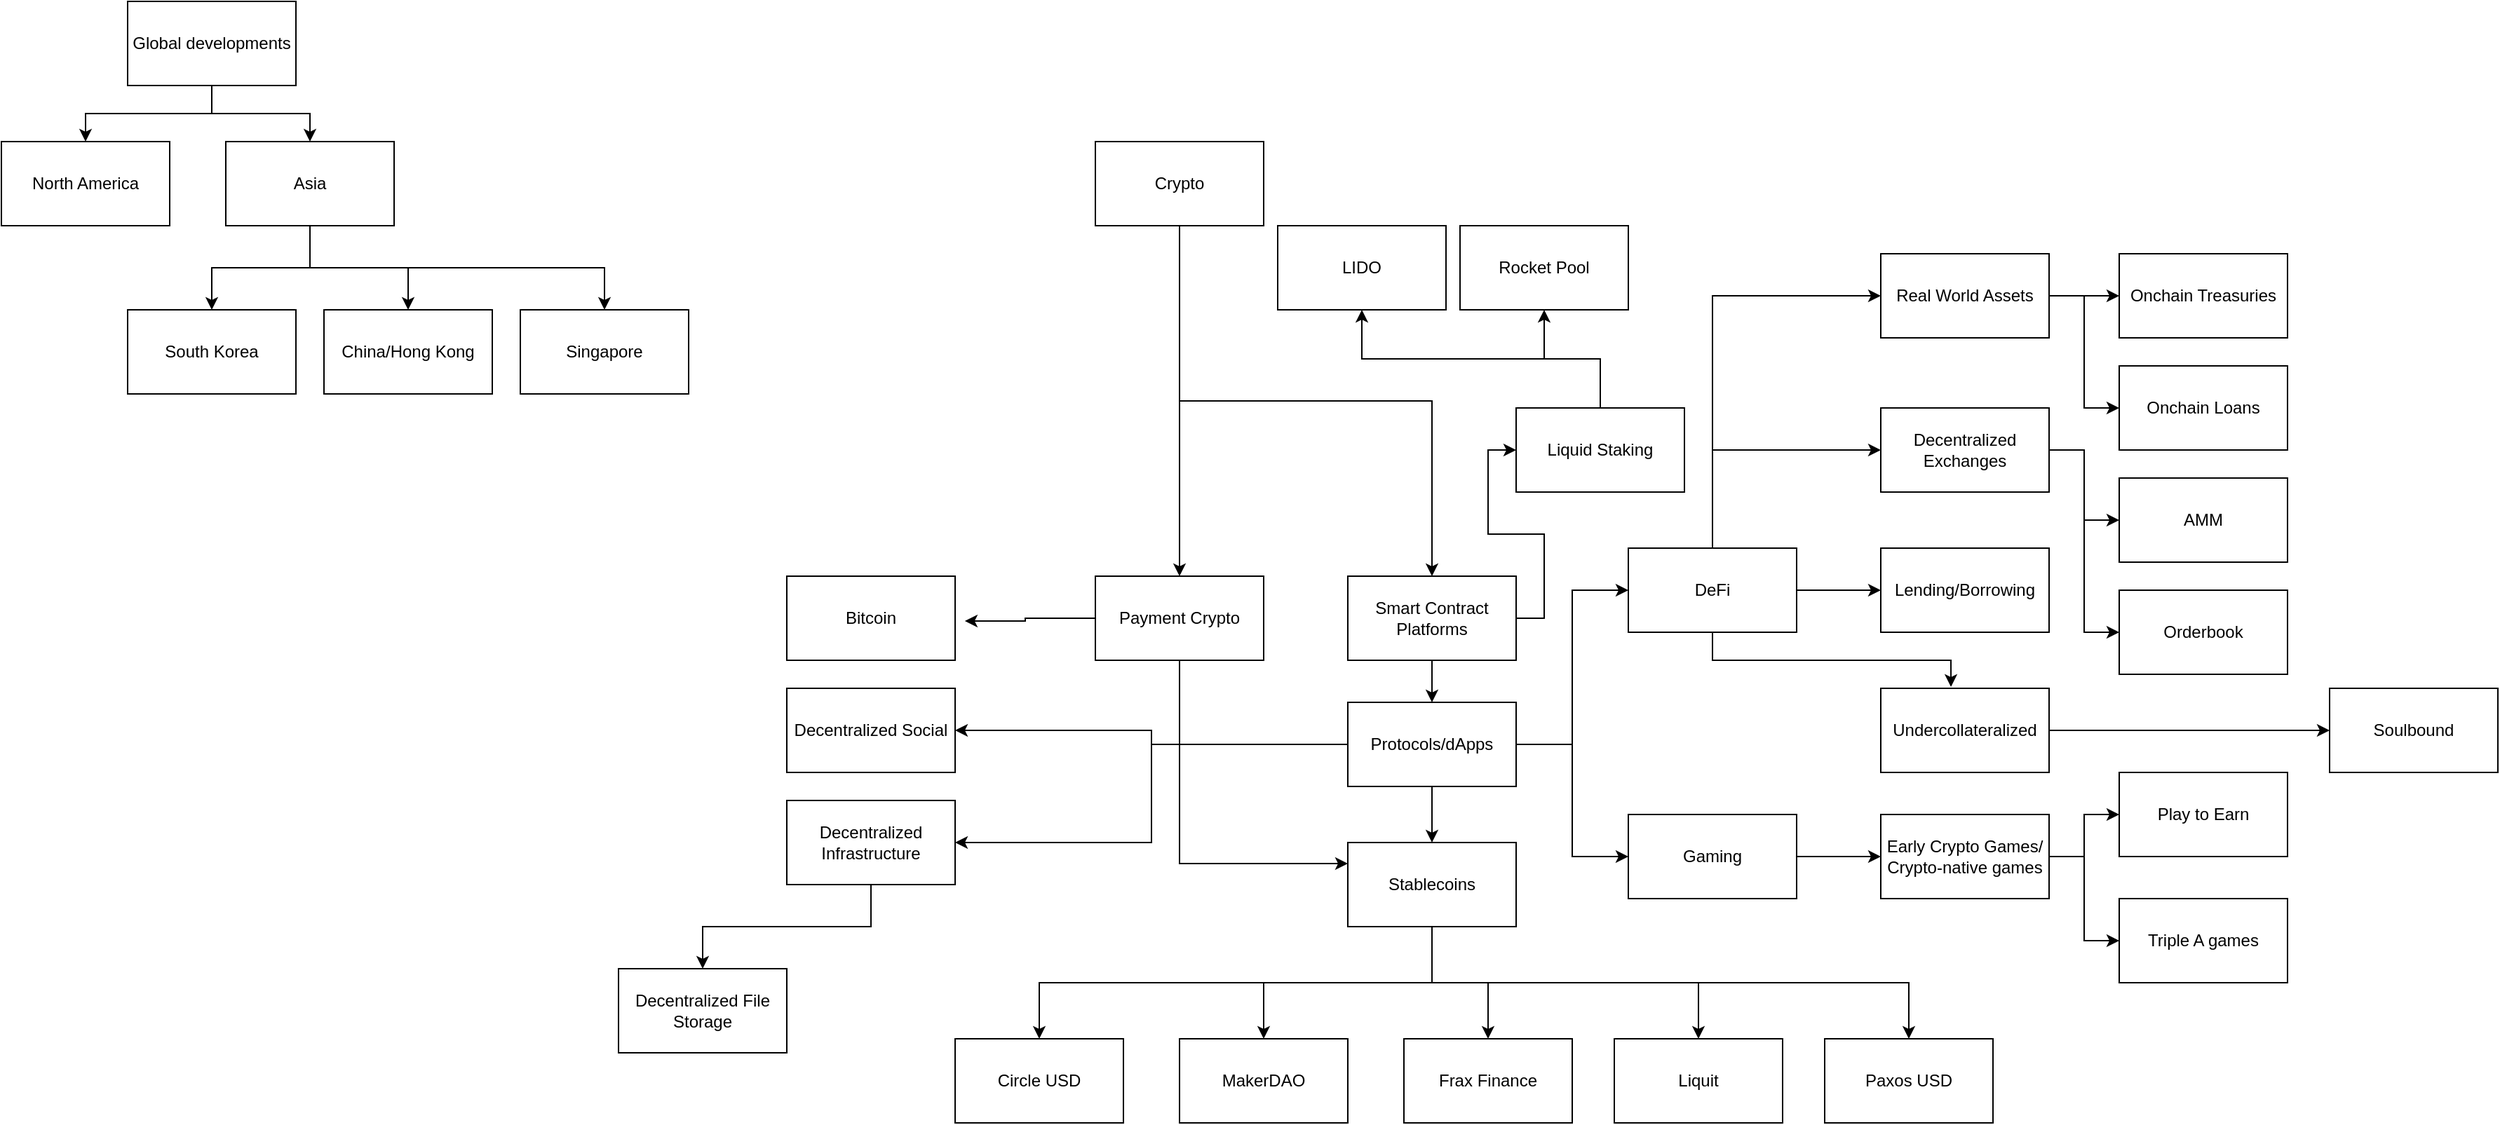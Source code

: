 <mxfile version="20.8.5" type="github">
  <diagram id="3eHicAqN5X4lOoIQ3E1A" name="Page-1">
    <mxGraphModel dx="3115" dy="737" grid="1" gridSize="10" guides="1" tooltips="1" connect="1" arrows="1" fold="1" page="1" pageScale="1" pageWidth="1920" pageHeight="1200" math="0" shadow="0">
      <root>
        <mxCell id="0" />
        <mxCell id="1" parent="0" />
        <mxCell id="6zNmI5sbzaLCzPCIBvBJ-7" style="edgeStyle=orthogonalEdgeStyle;rounded=0;orthogonalLoop=1;jettySize=auto;html=1;exitX=0.5;exitY=1;exitDx=0;exitDy=0;" parent="1" source="6zNmI5sbzaLCzPCIBvBJ-1" target="6zNmI5sbzaLCzPCIBvBJ-3" edge="1">
          <mxGeometry relative="1" as="geometry" />
        </mxCell>
        <mxCell id="6zNmI5sbzaLCzPCIBvBJ-11" style="edgeStyle=orthogonalEdgeStyle;rounded=0;orthogonalLoop=1;jettySize=auto;html=1;exitX=0.5;exitY=1;exitDx=0;exitDy=0;entryX=0.5;entryY=0;entryDx=0;entryDy=0;" parent="1" source="6zNmI5sbzaLCzPCIBvBJ-1" target="6zNmI5sbzaLCzPCIBvBJ-2" edge="1">
          <mxGeometry relative="1" as="geometry" />
        </mxCell>
        <mxCell id="6zNmI5sbzaLCzPCIBvBJ-1" value="Crypto" style="rounded=0;whiteSpace=wrap;html=1;fillColor=#FFFFFF;" parent="1" vertex="1">
          <mxGeometry x="520" y="160" width="120" height="60" as="geometry" />
        </mxCell>
        <mxCell id="6zNmI5sbzaLCzPCIBvBJ-15" style="edgeStyle=orthogonalEdgeStyle;rounded=0;orthogonalLoop=1;jettySize=auto;html=1;exitX=0.5;exitY=1;exitDx=0;exitDy=0;entryX=0;entryY=0.25;entryDx=0;entryDy=0;" parent="1" source="6zNmI5sbzaLCzPCIBvBJ-2" target="6zNmI5sbzaLCzPCIBvBJ-13" edge="1">
          <mxGeometry relative="1" as="geometry" />
        </mxCell>
        <mxCell id="2RjPUOcPE3Qf726Q0wJO-13" style="edgeStyle=orthogonalEdgeStyle;rounded=0;orthogonalLoop=1;jettySize=auto;html=1;exitX=0;exitY=0.5;exitDx=0;exitDy=0;entryX=1.058;entryY=0.533;entryDx=0;entryDy=0;entryPerimeter=0;" edge="1" parent="1" source="6zNmI5sbzaLCzPCIBvBJ-2" target="2RjPUOcPE3Qf726Q0wJO-12">
          <mxGeometry relative="1" as="geometry" />
        </mxCell>
        <mxCell id="6zNmI5sbzaLCzPCIBvBJ-2" value="Payment Crypto" style="rounded=0;whiteSpace=wrap;html=1;" parent="1" vertex="1">
          <mxGeometry x="520" y="470" width="120" height="60" as="geometry" />
        </mxCell>
        <mxCell id="6zNmI5sbzaLCzPCIBvBJ-6" style="edgeStyle=orthogonalEdgeStyle;rounded=0;orthogonalLoop=1;jettySize=auto;html=1;exitX=0.5;exitY=1;exitDx=0;exitDy=0;entryX=0.5;entryY=0;entryDx=0;entryDy=0;" parent="1" source="6zNmI5sbzaLCzPCIBvBJ-3" target="6zNmI5sbzaLCzPCIBvBJ-4" edge="1">
          <mxGeometry relative="1" as="geometry" />
        </mxCell>
        <mxCell id="2RjPUOcPE3Qf726Q0wJO-37" style="edgeStyle=orthogonalEdgeStyle;rounded=0;orthogonalLoop=1;jettySize=auto;html=1;exitX=1;exitY=0.5;exitDx=0;exitDy=0;entryX=0;entryY=0.5;entryDx=0;entryDy=0;" edge="1" parent="1" source="6zNmI5sbzaLCzPCIBvBJ-3" target="2RjPUOcPE3Qf726Q0wJO-34">
          <mxGeometry relative="1" as="geometry" />
        </mxCell>
        <mxCell id="6zNmI5sbzaLCzPCIBvBJ-3" value="Smart Contract Platforms" style="rounded=0;whiteSpace=wrap;html=1;" parent="1" vertex="1">
          <mxGeometry x="700" y="470" width="120" height="60" as="geometry" />
        </mxCell>
        <mxCell id="6zNmI5sbzaLCzPCIBvBJ-14" style="edgeStyle=orthogonalEdgeStyle;rounded=0;orthogonalLoop=1;jettySize=auto;html=1;exitX=0.5;exitY=1;exitDx=0;exitDy=0;entryX=0.5;entryY=0;entryDx=0;entryDy=0;" parent="1" source="6zNmI5sbzaLCzPCIBvBJ-4" target="6zNmI5sbzaLCzPCIBvBJ-13" edge="1">
          <mxGeometry relative="1" as="geometry" />
        </mxCell>
        <mxCell id="6zNmI5sbzaLCzPCIBvBJ-17" style="edgeStyle=orthogonalEdgeStyle;rounded=0;orthogonalLoop=1;jettySize=auto;html=1;exitX=1;exitY=0.5;exitDx=0;exitDy=0;entryX=0;entryY=0.5;entryDx=0;entryDy=0;" parent="1" source="6zNmI5sbzaLCzPCIBvBJ-4" target="6zNmI5sbzaLCzPCIBvBJ-16" edge="1">
          <mxGeometry relative="1" as="geometry" />
        </mxCell>
        <mxCell id="6zNmI5sbzaLCzPCIBvBJ-19" style="edgeStyle=orthogonalEdgeStyle;rounded=0;orthogonalLoop=1;jettySize=auto;html=1;exitX=1;exitY=0.5;exitDx=0;exitDy=0;entryX=0;entryY=0.5;entryDx=0;entryDy=0;" parent="1" source="6zNmI5sbzaLCzPCIBvBJ-4" target="6zNmI5sbzaLCzPCIBvBJ-18" edge="1">
          <mxGeometry relative="1" as="geometry" />
        </mxCell>
        <mxCell id="2RjPUOcPE3Qf726Q0wJO-50" style="edgeStyle=orthogonalEdgeStyle;rounded=0;orthogonalLoop=1;jettySize=auto;html=1;exitX=0;exitY=0.5;exitDx=0;exitDy=0;entryX=1;entryY=0.5;entryDx=0;entryDy=0;" edge="1" parent="1" source="6zNmI5sbzaLCzPCIBvBJ-4" target="2RjPUOcPE3Qf726Q0wJO-49">
          <mxGeometry relative="1" as="geometry" />
        </mxCell>
        <mxCell id="2RjPUOcPE3Qf726Q0wJO-57" style="edgeStyle=orthogonalEdgeStyle;rounded=0;orthogonalLoop=1;jettySize=auto;html=1;exitX=0;exitY=0.5;exitDx=0;exitDy=0;entryX=1;entryY=0.5;entryDx=0;entryDy=0;" edge="1" parent="1" source="6zNmI5sbzaLCzPCIBvBJ-4" target="2RjPUOcPE3Qf726Q0wJO-56">
          <mxGeometry relative="1" as="geometry" />
        </mxCell>
        <mxCell id="6zNmI5sbzaLCzPCIBvBJ-4" value="Protocols/dApps" style="rounded=0;whiteSpace=wrap;html=1;" parent="1" vertex="1">
          <mxGeometry x="700" y="560" width="120" height="60" as="geometry" />
        </mxCell>
        <mxCell id="2RjPUOcPE3Qf726Q0wJO-5" style="edgeStyle=orthogonalEdgeStyle;rounded=0;orthogonalLoop=1;jettySize=auto;html=1;exitX=0.5;exitY=1;exitDx=0;exitDy=0;" edge="1" parent="1" source="6zNmI5sbzaLCzPCIBvBJ-13" target="2RjPUOcPE3Qf726Q0wJO-2">
          <mxGeometry relative="1" as="geometry" />
        </mxCell>
        <mxCell id="2RjPUOcPE3Qf726Q0wJO-6" style="edgeStyle=orthogonalEdgeStyle;rounded=0;orthogonalLoop=1;jettySize=auto;html=1;exitX=0.5;exitY=1;exitDx=0;exitDy=0;" edge="1" parent="1" source="6zNmI5sbzaLCzPCIBvBJ-13" target="2RjPUOcPE3Qf726Q0wJO-3">
          <mxGeometry relative="1" as="geometry" />
        </mxCell>
        <mxCell id="2RjPUOcPE3Qf726Q0wJO-7" style="edgeStyle=orthogonalEdgeStyle;rounded=0;orthogonalLoop=1;jettySize=auto;html=1;exitX=0.5;exitY=1;exitDx=0;exitDy=0;" edge="1" parent="1" source="6zNmI5sbzaLCzPCIBvBJ-13" target="2RjPUOcPE3Qf726Q0wJO-4">
          <mxGeometry relative="1" as="geometry" />
        </mxCell>
        <mxCell id="2RjPUOcPE3Qf726Q0wJO-9" style="edgeStyle=orthogonalEdgeStyle;rounded=0;orthogonalLoop=1;jettySize=auto;html=1;exitX=0.5;exitY=1;exitDx=0;exitDy=0;" edge="1" parent="1" source="6zNmI5sbzaLCzPCIBvBJ-13" target="2RjPUOcPE3Qf726Q0wJO-8">
          <mxGeometry relative="1" as="geometry" />
        </mxCell>
        <mxCell id="2RjPUOcPE3Qf726Q0wJO-11" style="edgeStyle=orthogonalEdgeStyle;rounded=0;orthogonalLoop=1;jettySize=auto;html=1;exitX=0.5;exitY=1;exitDx=0;exitDy=0;" edge="1" parent="1" source="6zNmI5sbzaLCzPCIBvBJ-13" target="2RjPUOcPE3Qf726Q0wJO-10">
          <mxGeometry relative="1" as="geometry" />
        </mxCell>
        <mxCell id="6zNmI5sbzaLCzPCIBvBJ-13" value="Stablecoins" style="rounded=0;whiteSpace=wrap;html=1;" parent="1" vertex="1">
          <mxGeometry x="700" y="660" width="120" height="60" as="geometry" />
        </mxCell>
        <mxCell id="6zNmI5sbzaLCzPCIBvBJ-22" style="edgeStyle=orthogonalEdgeStyle;rounded=0;orthogonalLoop=1;jettySize=auto;html=1;exitX=0.5;exitY=0;exitDx=0;exitDy=0;entryX=0;entryY=0.5;entryDx=0;entryDy=0;" parent="1" source="6zNmI5sbzaLCzPCIBvBJ-16" target="6zNmI5sbzaLCzPCIBvBJ-20" edge="1">
          <mxGeometry relative="1" as="geometry" />
        </mxCell>
        <mxCell id="6zNmI5sbzaLCzPCIBvBJ-24" style="edgeStyle=orthogonalEdgeStyle;rounded=0;orthogonalLoop=1;jettySize=auto;html=1;exitX=1;exitY=0.5;exitDx=0;exitDy=0;entryX=0;entryY=0.5;entryDx=0;entryDy=0;" parent="1" source="6zNmI5sbzaLCzPCIBvBJ-16" target="6zNmI5sbzaLCzPCIBvBJ-23" edge="1">
          <mxGeometry relative="1" as="geometry" />
        </mxCell>
        <mxCell id="6zNmI5sbzaLCzPCIBvBJ-26" style="edgeStyle=orthogonalEdgeStyle;rounded=0;orthogonalLoop=1;jettySize=auto;html=1;exitX=0.5;exitY=1;exitDx=0;exitDy=0;entryX=0.417;entryY=-0.017;entryDx=0;entryDy=0;entryPerimeter=0;" parent="1" source="6zNmI5sbzaLCzPCIBvBJ-16" target="6zNmI5sbzaLCzPCIBvBJ-25" edge="1">
          <mxGeometry relative="1" as="geometry" />
        </mxCell>
        <mxCell id="2RjPUOcPE3Qf726Q0wJO-1" style="edgeStyle=orthogonalEdgeStyle;rounded=0;orthogonalLoop=1;jettySize=auto;html=1;exitX=0.5;exitY=0;exitDx=0;exitDy=0;entryX=0;entryY=0.5;entryDx=0;entryDy=0;" edge="1" parent="1" source="6zNmI5sbzaLCzPCIBvBJ-16" target="6zNmI5sbzaLCzPCIBvBJ-27">
          <mxGeometry relative="1" as="geometry" />
        </mxCell>
        <mxCell id="6zNmI5sbzaLCzPCIBvBJ-16" value="DeFi" style="rounded=0;whiteSpace=wrap;html=1;" parent="1" vertex="1">
          <mxGeometry x="900" y="450" width="120" height="60" as="geometry" />
        </mxCell>
        <mxCell id="2RjPUOcPE3Qf726Q0wJO-44" style="edgeStyle=orthogonalEdgeStyle;rounded=0;orthogonalLoop=1;jettySize=auto;html=1;exitX=1;exitY=0.5;exitDx=0;exitDy=0;entryX=0;entryY=0.5;entryDx=0;entryDy=0;" edge="1" parent="1" source="6zNmI5sbzaLCzPCIBvBJ-18" target="2RjPUOcPE3Qf726Q0wJO-43">
          <mxGeometry relative="1" as="geometry" />
        </mxCell>
        <mxCell id="6zNmI5sbzaLCzPCIBvBJ-18" value="Gaming" style="rounded=0;whiteSpace=wrap;html=1;" parent="1" vertex="1">
          <mxGeometry x="900" y="640" width="120" height="60" as="geometry" />
        </mxCell>
        <mxCell id="2RjPUOcPE3Qf726Q0wJO-20" style="edgeStyle=orthogonalEdgeStyle;rounded=0;orthogonalLoop=1;jettySize=auto;html=1;exitX=1;exitY=0.5;exitDx=0;exitDy=0;entryX=0;entryY=0.5;entryDx=0;entryDy=0;" edge="1" parent="1" source="6zNmI5sbzaLCzPCIBvBJ-20" target="2RjPUOcPE3Qf726Q0wJO-18">
          <mxGeometry relative="1" as="geometry" />
        </mxCell>
        <mxCell id="2RjPUOcPE3Qf726Q0wJO-21" style="edgeStyle=orthogonalEdgeStyle;rounded=0;orthogonalLoop=1;jettySize=auto;html=1;exitX=1;exitY=0.5;exitDx=0;exitDy=0;entryX=0;entryY=0.5;entryDx=0;entryDy=0;" edge="1" parent="1" source="6zNmI5sbzaLCzPCIBvBJ-20" target="2RjPUOcPE3Qf726Q0wJO-19">
          <mxGeometry relative="1" as="geometry" />
        </mxCell>
        <mxCell id="6zNmI5sbzaLCzPCIBvBJ-20" value="Decentralized Exchanges" style="rounded=0;whiteSpace=wrap;html=1;" parent="1" vertex="1">
          <mxGeometry x="1080" y="350" width="120" height="60" as="geometry" />
        </mxCell>
        <mxCell id="6zNmI5sbzaLCzPCIBvBJ-23" value="Lending/Borrowing" style="rounded=0;whiteSpace=wrap;html=1;" parent="1" vertex="1">
          <mxGeometry x="1080" y="450" width="120" height="60" as="geometry" />
        </mxCell>
        <mxCell id="2RjPUOcPE3Qf726Q0wJO-55" style="edgeStyle=orthogonalEdgeStyle;rounded=0;orthogonalLoop=1;jettySize=auto;html=1;exitX=1;exitY=0.5;exitDx=0;exitDy=0;entryX=0;entryY=0.5;entryDx=0;entryDy=0;" edge="1" parent="1" source="6zNmI5sbzaLCzPCIBvBJ-25" target="2RjPUOcPE3Qf726Q0wJO-54">
          <mxGeometry relative="1" as="geometry" />
        </mxCell>
        <mxCell id="6zNmI5sbzaLCzPCIBvBJ-25" value="Undercollateralized" style="rounded=0;whiteSpace=wrap;html=1;" parent="1" vertex="1">
          <mxGeometry x="1080" y="550" width="120" height="60" as="geometry" />
        </mxCell>
        <mxCell id="2RjPUOcPE3Qf726Q0wJO-15" style="edgeStyle=orthogonalEdgeStyle;rounded=0;orthogonalLoop=1;jettySize=auto;html=1;exitX=1;exitY=0.5;exitDx=0;exitDy=0;entryX=0;entryY=0.5;entryDx=0;entryDy=0;" edge="1" parent="1" source="6zNmI5sbzaLCzPCIBvBJ-27" target="2RjPUOcPE3Qf726Q0wJO-14">
          <mxGeometry relative="1" as="geometry" />
        </mxCell>
        <mxCell id="2RjPUOcPE3Qf726Q0wJO-17" style="edgeStyle=orthogonalEdgeStyle;rounded=0;orthogonalLoop=1;jettySize=auto;html=1;exitX=1;exitY=0.5;exitDx=0;exitDy=0;entryX=0;entryY=0.5;entryDx=0;entryDy=0;" edge="1" parent="1" source="6zNmI5sbzaLCzPCIBvBJ-27" target="2RjPUOcPE3Qf726Q0wJO-16">
          <mxGeometry relative="1" as="geometry" />
        </mxCell>
        <mxCell id="6zNmI5sbzaLCzPCIBvBJ-27" value="Real World Assets" style="rounded=0;whiteSpace=wrap;html=1;" parent="1" vertex="1">
          <mxGeometry x="1080" y="240" width="120" height="60" as="geometry" />
        </mxCell>
        <mxCell id="2RjPUOcPE3Qf726Q0wJO-2" value="MakerDAO" style="rounded=0;whiteSpace=wrap;html=1;" vertex="1" parent="1">
          <mxGeometry x="580" y="800" width="120" height="60" as="geometry" />
        </mxCell>
        <mxCell id="2RjPUOcPE3Qf726Q0wJO-3" value="Frax Finance" style="rounded=0;whiteSpace=wrap;html=1;" vertex="1" parent="1">
          <mxGeometry x="740" y="800" width="120" height="60" as="geometry" />
        </mxCell>
        <mxCell id="2RjPUOcPE3Qf726Q0wJO-4" value="Liquit" style="rounded=0;whiteSpace=wrap;html=1;" vertex="1" parent="1">
          <mxGeometry x="890" y="800" width="120" height="60" as="geometry" />
        </mxCell>
        <mxCell id="2RjPUOcPE3Qf726Q0wJO-8" value="Circle USD" style="rounded=0;whiteSpace=wrap;html=1;" vertex="1" parent="1">
          <mxGeometry x="420" y="800" width="120" height="60" as="geometry" />
        </mxCell>
        <mxCell id="2RjPUOcPE3Qf726Q0wJO-10" value="Paxos USD" style="rounded=0;whiteSpace=wrap;html=1;" vertex="1" parent="1">
          <mxGeometry x="1040" y="800" width="120" height="60" as="geometry" />
        </mxCell>
        <mxCell id="2RjPUOcPE3Qf726Q0wJO-12" value="Bitcoin" style="rounded=0;whiteSpace=wrap;html=1;" vertex="1" parent="1">
          <mxGeometry x="300" y="470" width="120" height="60" as="geometry" />
        </mxCell>
        <mxCell id="2RjPUOcPE3Qf726Q0wJO-14" value="Onchain Treasuries" style="rounded=0;whiteSpace=wrap;html=1;" vertex="1" parent="1">
          <mxGeometry x="1250" y="240" width="120" height="60" as="geometry" />
        </mxCell>
        <mxCell id="2RjPUOcPE3Qf726Q0wJO-16" value="Onchain Loans" style="rounded=0;whiteSpace=wrap;html=1;" vertex="1" parent="1">
          <mxGeometry x="1250" y="320" width="120" height="60" as="geometry" />
        </mxCell>
        <mxCell id="2RjPUOcPE3Qf726Q0wJO-18" value="AMM" style="rounded=0;whiteSpace=wrap;html=1;" vertex="1" parent="1">
          <mxGeometry x="1250" y="400" width="120" height="60" as="geometry" />
        </mxCell>
        <mxCell id="2RjPUOcPE3Qf726Q0wJO-19" value="Orderbook" style="rounded=0;whiteSpace=wrap;html=1;" vertex="1" parent="1">
          <mxGeometry x="1250" y="480" width="120" height="60" as="geometry" />
        </mxCell>
        <mxCell id="2RjPUOcPE3Qf726Q0wJO-26" style="edgeStyle=orthogonalEdgeStyle;rounded=0;orthogonalLoop=1;jettySize=auto;html=1;exitX=0.5;exitY=1;exitDx=0;exitDy=0;entryX=0.5;entryY=0;entryDx=0;entryDy=0;" edge="1" parent="1" source="2RjPUOcPE3Qf726Q0wJO-23" target="2RjPUOcPE3Qf726Q0wJO-24">
          <mxGeometry relative="1" as="geometry" />
        </mxCell>
        <mxCell id="2RjPUOcPE3Qf726Q0wJO-27" style="edgeStyle=orthogonalEdgeStyle;rounded=0;orthogonalLoop=1;jettySize=auto;html=1;exitX=0.5;exitY=1;exitDx=0;exitDy=0;" edge="1" parent="1" source="2RjPUOcPE3Qf726Q0wJO-23" target="2RjPUOcPE3Qf726Q0wJO-25">
          <mxGeometry relative="1" as="geometry" />
        </mxCell>
        <mxCell id="2RjPUOcPE3Qf726Q0wJO-23" value="Global developments" style="rounded=0;whiteSpace=wrap;html=1;strokeColor=#000000;fillColor=#FFFFFF;" vertex="1" parent="1">
          <mxGeometry x="-170" y="60" width="120" height="60" as="geometry" />
        </mxCell>
        <mxCell id="2RjPUOcPE3Qf726Q0wJO-24" value="North America" style="rounded=0;whiteSpace=wrap;html=1;strokeColor=#000000;fillColor=#FFFFFF;" vertex="1" parent="1">
          <mxGeometry x="-260" y="160" width="120" height="60" as="geometry" />
        </mxCell>
        <mxCell id="2RjPUOcPE3Qf726Q0wJO-30" style="edgeStyle=orthogonalEdgeStyle;rounded=0;orthogonalLoop=1;jettySize=auto;html=1;exitX=0.5;exitY=1;exitDx=0;exitDy=0;entryX=0.5;entryY=0;entryDx=0;entryDy=0;" edge="1" parent="1" source="2RjPUOcPE3Qf726Q0wJO-25" target="2RjPUOcPE3Qf726Q0wJO-28">
          <mxGeometry relative="1" as="geometry" />
        </mxCell>
        <mxCell id="2RjPUOcPE3Qf726Q0wJO-31" style="edgeStyle=orthogonalEdgeStyle;rounded=0;orthogonalLoop=1;jettySize=auto;html=1;exitX=0.5;exitY=1;exitDx=0;exitDy=0;entryX=0.5;entryY=0;entryDx=0;entryDy=0;" edge="1" parent="1" source="2RjPUOcPE3Qf726Q0wJO-25" target="2RjPUOcPE3Qf726Q0wJO-29">
          <mxGeometry relative="1" as="geometry" />
        </mxCell>
        <mxCell id="2RjPUOcPE3Qf726Q0wJO-33" style="edgeStyle=orthogonalEdgeStyle;rounded=0;orthogonalLoop=1;jettySize=auto;html=1;exitX=0.5;exitY=1;exitDx=0;exitDy=0;entryX=0.5;entryY=0;entryDx=0;entryDy=0;" edge="1" parent="1" source="2RjPUOcPE3Qf726Q0wJO-25" target="2RjPUOcPE3Qf726Q0wJO-32">
          <mxGeometry relative="1" as="geometry" />
        </mxCell>
        <mxCell id="2RjPUOcPE3Qf726Q0wJO-25" value="Asia" style="rounded=0;whiteSpace=wrap;html=1;strokeColor=#000000;fillColor=#FFFFFF;" vertex="1" parent="1">
          <mxGeometry x="-100" y="160" width="120" height="60" as="geometry" />
        </mxCell>
        <mxCell id="2RjPUOcPE3Qf726Q0wJO-28" value="China/Hong Kong" style="rounded=0;whiteSpace=wrap;html=1;strokeColor=#000000;fillColor=#FFFFFF;" vertex="1" parent="1">
          <mxGeometry x="-30" y="280" width="120" height="60" as="geometry" />
        </mxCell>
        <mxCell id="2RjPUOcPE3Qf726Q0wJO-29" value="Singapore" style="rounded=0;whiteSpace=wrap;html=1;strokeColor=#000000;fillColor=#FFFFFF;" vertex="1" parent="1">
          <mxGeometry x="110" y="280" width="120" height="60" as="geometry" />
        </mxCell>
        <mxCell id="2RjPUOcPE3Qf726Q0wJO-32" value="South Korea" style="rounded=0;whiteSpace=wrap;html=1;strokeColor=#000000;fillColor=#FFFFFF;" vertex="1" parent="1">
          <mxGeometry x="-170" y="280" width="120" height="60" as="geometry" />
        </mxCell>
        <mxCell id="2RjPUOcPE3Qf726Q0wJO-39" style="edgeStyle=orthogonalEdgeStyle;rounded=0;orthogonalLoop=1;jettySize=auto;html=1;exitX=0.5;exitY=0;exitDx=0;exitDy=0;entryX=0.5;entryY=1;entryDx=0;entryDy=0;" edge="1" parent="1" source="2RjPUOcPE3Qf726Q0wJO-34" target="2RjPUOcPE3Qf726Q0wJO-38">
          <mxGeometry relative="1" as="geometry" />
        </mxCell>
        <mxCell id="2RjPUOcPE3Qf726Q0wJO-42" style="edgeStyle=orthogonalEdgeStyle;rounded=0;orthogonalLoop=1;jettySize=auto;html=1;exitX=0.5;exitY=0;exitDx=0;exitDy=0;entryX=0.5;entryY=1;entryDx=0;entryDy=0;" edge="1" parent="1" source="2RjPUOcPE3Qf726Q0wJO-34" target="2RjPUOcPE3Qf726Q0wJO-40">
          <mxGeometry relative="1" as="geometry" />
        </mxCell>
        <mxCell id="2RjPUOcPE3Qf726Q0wJO-34" value="Liquid Staking" style="rounded=0;whiteSpace=wrap;html=1;strokeColor=#000000;fillColor=#FFFFFF;" vertex="1" parent="1">
          <mxGeometry x="820" y="350" width="120" height="60" as="geometry" />
        </mxCell>
        <mxCell id="2RjPUOcPE3Qf726Q0wJO-38" value="Rocket Pool" style="rounded=0;whiteSpace=wrap;html=1;strokeColor=#000000;fillColor=#FFFFFF;" vertex="1" parent="1">
          <mxGeometry x="780" y="220" width="120" height="60" as="geometry" />
        </mxCell>
        <mxCell id="2RjPUOcPE3Qf726Q0wJO-40" value="LIDO" style="rounded=0;whiteSpace=wrap;html=1;strokeColor=#000000;fillColor=#FFFFFF;" vertex="1" parent="1">
          <mxGeometry x="650" y="220" width="120" height="60" as="geometry" />
        </mxCell>
        <mxCell id="2RjPUOcPE3Qf726Q0wJO-46" style="edgeStyle=orthogonalEdgeStyle;rounded=0;orthogonalLoop=1;jettySize=auto;html=1;exitX=1;exitY=0.5;exitDx=0;exitDy=0;entryX=0;entryY=0.5;entryDx=0;entryDy=0;" edge="1" parent="1" source="2RjPUOcPE3Qf726Q0wJO-43" target="2RjPUOcPE3Qf726Q0wJO-45">
          <mxGeometry relative="1" as="geometry" />
        </mxCell>
        <mxCell id="2RjPUOcPE3Qf726Q0wJO-48" style="edgeStyle=orthogonalEdgeStyle;rounded=0;orthogonalLoop=1;jettySize=auto;html=1;exitX=1;exitY=0.5;exitDx=0;exitDy=0;entryX=0;entryY=0.5;entryDx=0;entryDy=0;" edge="1" parent="1" source="2RjPUOcPE3Qf726Q0wJO-43" target="2RjPUOcPE3Qf726Q0wJO-47">
          <mxGeometry relative="1" as="geometry" />
        </mxCell>
        <mxCell id="2RjPUOcPE3Qf726Q0wJO-43" value="Early Crypto Games/ Crypto-native games" style="rounded=0;whiteSpace=wrap;html=1;strokeColor=#000000;fillColor=#FFFFFF;" vertex="1" parent="1">
          <mxGeometry x="1080" y="640" width="120" height="60" as="geometry" />
        </mxCell>
        <mxCell id="2RjPUOcPE3Qf726Q0wJO-45" value="Play to Earn" style="rounded=0;whiteSpace=wrap;html=1;strokeColor=#000000;fillColor=#FFFFFF;" vertex="1" parent="1">
          <mxGeometry x="1250" y="610" width="120" height="60" as="geometry" />
        </mxCell>
        <mxCell id="2RjPUOcPE3Qf726Q0wJO-47" value="Triple A games" style="rounded=0;whiteSpace=wrap;html=1;strokeColor=#000000;fillColor=#FFFFFF;" vertex="1" parent="1">
          <mxGeometry x="1250" y="700" width="120" height="60" as="geometry" />
        </mxCell>
        <mxCell id="2RjPUOcPE3Qf726Q0wJO-49" value="Decentralized Social" style="rounded=0;whiteSpace=wrap;html=1;strokeColor=#000000;fillColor=#FFFFFF;" vertex="1" parent="1">
          <mxGeometry x="300" y="550" width="120" height="60" as="geometry" />
        </mxCell>
        <mxCell id="2RjPUOcPE3Qf726Q0wJO-54" value="Soulbound" style="rounded=0;whiteSpace=wrap;html=1;strokeColor=#000000;fillColor=#FFFFFF;" vertex="1" parent="1">
          <mxGeometry x="1400" y="550" width="120" height="60" as="geometry" />
        </mxCell>
        <mxCell id="2RjPUOcPE3Qf726Q0wJO-59" style="edgeStyle=orthogonalEdgeStyle;rounded=0;orthogonalLoop=1;jettySize=auto;html=1;exitX=0.5;exitY=1;exitDx=0;exitDy=0;entryX=0.5;entryY=0;entryDx=0;entryDy=0;" edge="1" parent="1" source="2RjPUOcPE3Qf726Q0wJO-56" target="2RjPUOcPE3Qf726Q0wJO-58">
          <mxGeometry relative="1" as="geometry" />
        </mxCell>
        <mxCell id="2RjPUOcPE3Qf726Q0wJO-56" value="Decentralized Infrastructure" style="rounded=0;whiteSpace=wrap;html=1;strokeColor=#000000;fillColor=#FFFFFF;" vertex="1" parent="1">
          <mxGeometry x="300" y="630" width="120" height="60" as="geometry" />
        </mxCell>
        <mxCell id="2RjPUOcPE3Qf726Q0wJO-58" value="Decentralized File Storage" style="rounded=0;whiteSpace=wrap;html=1;strokeColor=#000000;fillColor=#FFFFFF;" vertex="1" parent="1">
          <mxGeometry x="180" y="750" width="120" height="60" as="geometry" />
        </mxCell>
      </root>
    </mxGraphModel>
  </diagram>
</mxfile>
